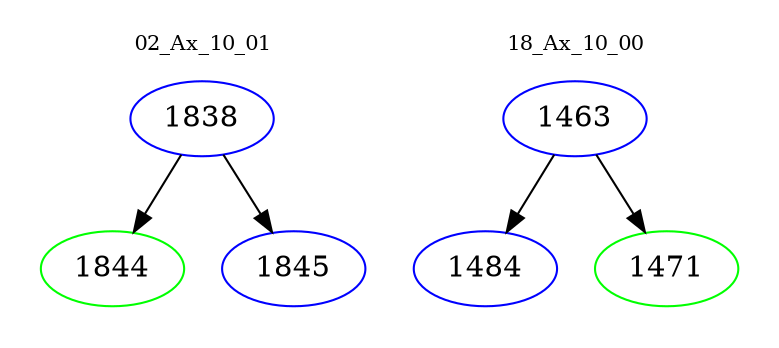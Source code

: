 digraph{
subgraph cluster_0 {
color = white
label = "02_Ax_10_01";
fontsize=10;
T0_1838 [label="1838", color="blue"]
T0_1838 -> T0_1844 [color="black"]
T0_1844 [label="1844", color="green"]
T0_1838 -> T0_1845 [color="black"]
T0_1845 [label="1845", color="blue"]
}
subgraph cluster_1 {
color = white
label = "18_Ax_10_00";
fontsize=10;
T1_1463 [label="1463", color="blue"]
T1_1463 -> T1_1484 [color="black"]
T1_1484 [label="1484", color="blue"]
T1_1463 -> T1_1471 [color="black"]
T1_1471 [label="1471", color="green"]
}
}
